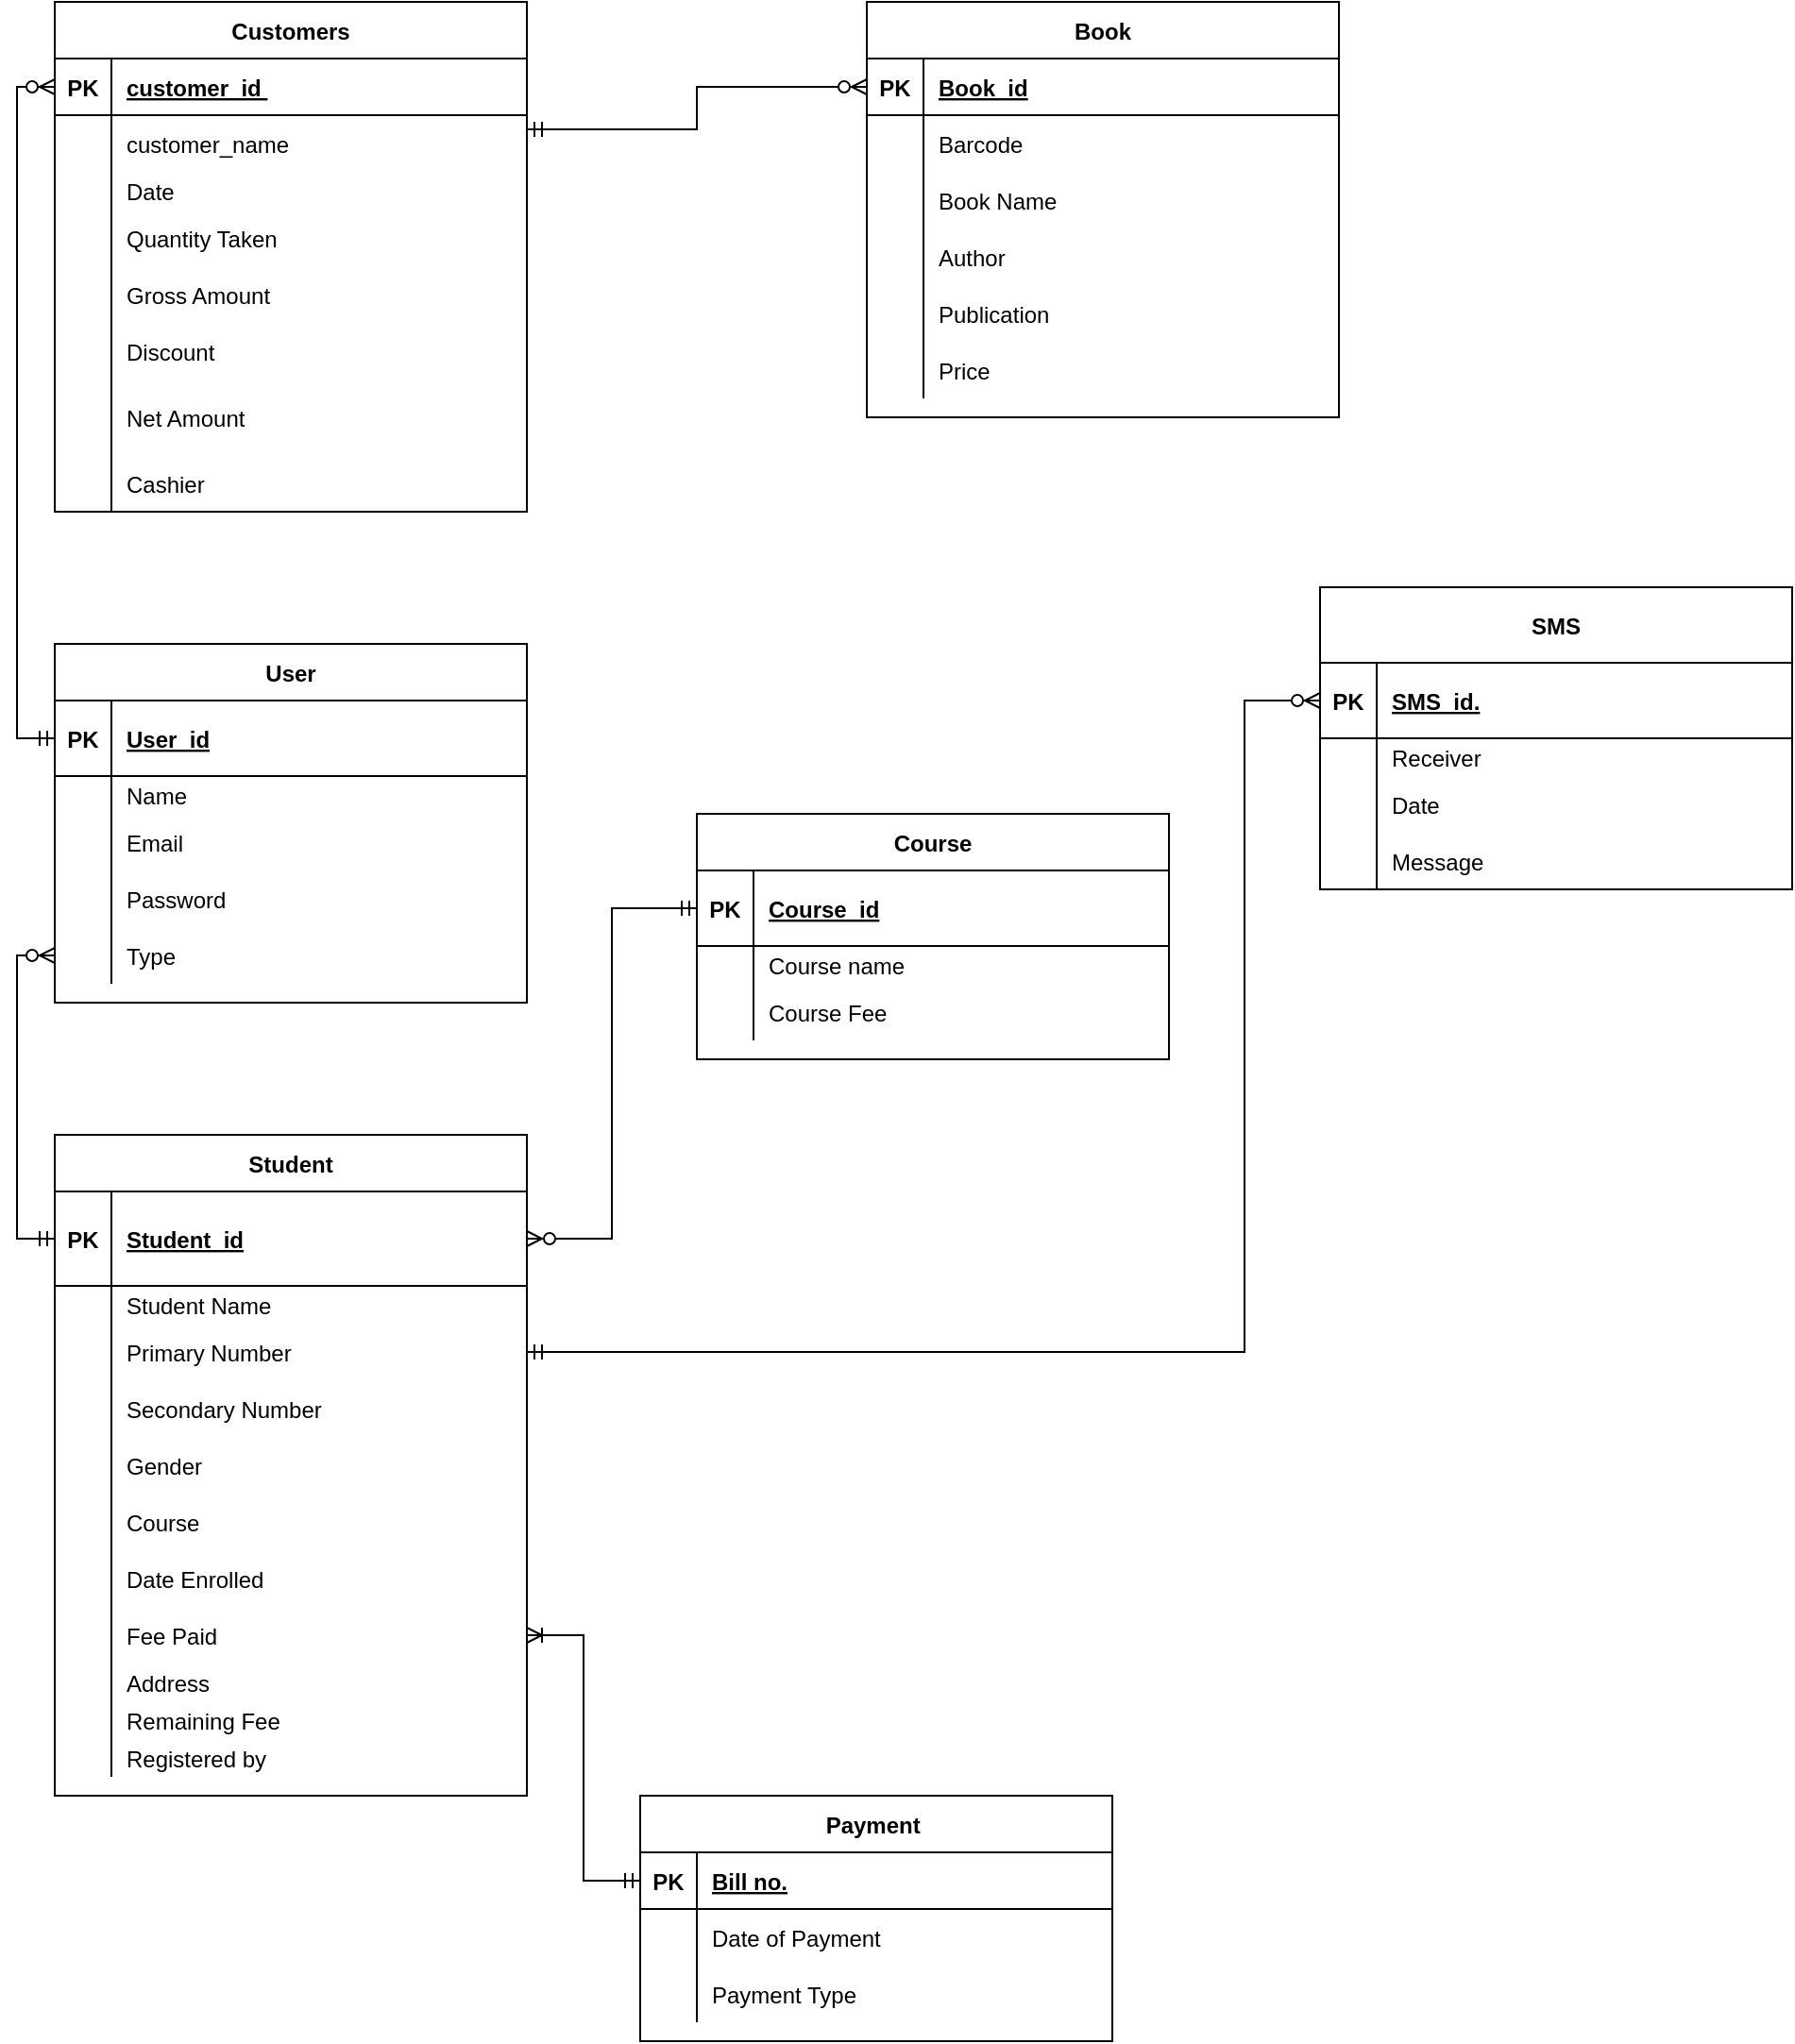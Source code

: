 <mxfile version="14.1.2" type="device"><diagram id="R2lEEEUBdFMjLlhIrx00" name="Page-1"><mxGraphModel dx="386" dy="824" grid="1" gridSize="10" guides="1" tooltips="1" connect="1" arrows="1" fold="1" page="1" pageScale="1" pageWidth="827" pageHeight="1169" math="0" shadow="0" extFonts="Permanent Marker^https://fonts.googleapis.com/css?family=Permanent+Marker"><root><mxCell id="0"/><mxCell id="1" parent="0"/><mxCell id="C-vyLk0tnHw3VtMMgP7b-2" value="Book" style="shape=table;startSize=30;container=1;collapsible=1;childLayout=tableLayout;fixedRows=1;rowLines=0;fontStyle=1;align=center;resizeLast=1;" parent="1" vertex="1"><mxGeometry x="550" y="120" width="250" height="220" as="geometry"/></mxCell><mxCell id="C-vyLk0tnHw3VtMMgP7b-3" value="" style="shape=partialRectangle;collapsible=0;dropTarget=0;pointerEvents=0;fillColor=none;points=[[0,0.5],[1,0.5]];portConstraint=eastwest;top=0;left=0;right=0;bottom=1;" parent="C-vyLk0tnHw3VtMMgP7b-2" vertex="1"><mxGeometry y="30" width="250" height="30" as="geometry"/></mxCell><mxCell id="C-vyLk0tnHw3VtMMgP7b-4" value="PK" style="shape=partialRectangle;overflow=hidden;connectable=0;fillColor=none;top=0;left=0;bottom=0;right=0;fontStyle=1;" parent="C-vyLk0tnHw3VtMMgP7b-3" vertex="1"><mxGeometry width="30" height="30" as="geometry"/></mxCell><mxCell id="C-vyLk0tnHw3VtMMgP7b-5" value="Book_id" style="shape=partialRectangle;overflow=hidden;connectable=0;fillColor=none;top=0;left=0;bottom=0;right=0;align=left;spacingLeft=6;fontStyle=5;" parent="C-vyLk0tnHw3VtMMgP7b-3" vertex="1"><mxGeometry x="30" width="220" height="30" as="geometry"/></mxCell><mxCell id="C-vyLk0tnHw3VtMMgP7b-6" value="" style="shape=partialRectangle;collapsible=0;dropTarget=0;pointerEvents=0;fillColor=none;points=[[0,0.5],[1,0.5]];portConstraint=eastwest;top=0;left=0;right=0;bottom=0;" parent="C-vyLk0tnHw3VtMMgP7b-2" vertex="1"><mxGeometry y="60" width="250" height="30" as="geometry"/></mxCell><mxCell id="C-vyLk0tnHw3VtMMgP7b-7" value="" style="shape=partialRectangle;overflow=hidden;connectable=0;fillColor=none;top=0;left=0;bottom=0;right=0;" parent="C-vyLk0tnHw3VtMMgP7b-6" vertex="1"><mxGeometry width="30" height="30" as="geometry"/></mxCell><mxCell id="C-vyLk0tnHw3VtMMgP7b-8" value="Barcode " style="shape=partialRectangle;overflow=hidden;connectable=0;fillColor=none;top=0;left=0;bottom=0;right=0;align=left;spacingLeft=6;" parent="C-vyLk0tnHw3VtMMgP7b-6" vertex="1"><mxGeometry x="30" width="220" height="30" as="geometry"/></mxCell><mxCell id="C-vyLk0tnHw3VtMMgP7b-9" value="" style="shape=partialRectangle;collapsible=0;dropTarget=0;pointerEvents=0;fillColor=none;points=[[0,0.5],[1,0.5]];portConstraint=eastwest;top=0;left=0;right=0;bottom=0;" parent="C-vyLk0tnHw3VtMMgP7b-2" vertex="1"><mxGeometry y="90" width="250" height="30" as="geometry"/></mxCell><mxCell id="C-vyLk0tnHw3VtMMgP7b-10" value="" style="shape=partialRectangle;overflow=hidden;connectable=0;fillColor=none;top=0;left=0;bottom=0;right=0;" parent="C-vyLk0tnHw3VtMMgP7b-9" vertex="1"><mxGeometry width="30" height="30" as="geometry"/></mxCell><mxCell id="C-vyLk0tnHw3VtMMgP7b-11" value="Book Name" style="shape=partialRectangle;overflow=hidden;connectable=0;fillColor=none;top=0;left=0;bottom=0;right=0;align=left;spacingLeft=6;" parent="C-vyLk0tnHw3VtMMgP7b-9" vertex="1"><mxGeometry x="30" width="220" height="30" as="geometry"/></mxCell><mxCell id="vaSUSGlEo2FmGlFiN8BU-19" value="" style="shape=partialRectangle;collapsible=0;dropTarget=0;pointerEvents=0;fillColor=none;points=[[0,0.5],[1,0.5]];portConstraint=eastwest;top=0;left=0;right=0;bottom=0;" parent="C-vyLk0tnHw3VtMMgP7b-2" vertex="1"><mxGeometry y="120" width="250" height="30" as="geometry"/></mxCell><mxCell id="vaSUSGlEo2FmGlFiN8BU-20" value="" style="shape=partialRectangle;overflow=hidden;connectable=0;fillColor=none;top=0;left=0;bottom=0;right=0;" parent="vaSUSGlEo2FmGlFiN8BU-19" vertex="1"><mxGeometry width="30" height="30" as="geometry"/></mxCell><mxCell id="vaSUSGlEo2FmGlFiN8BU-21" value="Author" style="shape=partialRectangle;overflow=hidden;connectable=0;fillColor=none;top=0;left=0;bottom=0;right=0;align=left;spacingLeft=6;" parent="vaSUSGlEo2FmGlFiN8BU-19" vertex="1"><mxGeometry x="30" width="220" height="30" as="geometry"/></mxCell><mxCell id="vaSUSGlEo2FmGlFiN8BU-22" value="" style="shape=partialRectangle;collapsible=0;dropTarget=0;pointerEvents=0;fillColor=none;points=[[0,0.5],[1,0.5]];portConstraint=eastwest;top=0;left=0;right=0;bottom=0;" parent="C-vyLk0tnHw3VtMMgP7b-2" vertex="1"><mxGeometry y="150" width="250" height="30" as="geometry"/></mxCell><mxCell id="vaSUSGlEo2FmGlFiN8BU-23" value="" style="shape=partialRectangle;overflow=hidden;connectable=0;fillColor=none;top=0;left=0;bottom=0;right=0;" parent="vaSUSGlEo2FmGlFiN8BU-22" vertex="1"><mxGeometry width="30" height="30" as="geometry"/></mxCell><mxCell id="vaSUSGlEo2FmGlFiN8BU-24" value="Publication" style="shape=partialRectangle;overflow=hidden;connectable=0;fillColor=none;top=0;left=0;bottom=0;right=0;align=left;spacingLeft=6;" parent="vaSUSGlEo2FmGlFiN8BU-22" vertex="1"><mxGeometry x="30" width="220" height="30" as="geometry"/></mxCell><mxCell id="vaSUSGlEo2FmGlFiN8BU-25" value="" style="shape=partialRectangle;collapsible=0;dropTarget=0;pointerEvents=0;fillColor=none;points=[[0,0.5],[1,0.5]];portConstraint=eastwest;top=0;left=0;right=0;bottom=0;" parent="C-vyLk0tnHw3VtMMgP7b-2" vertex="1"><mxGeometry y="180" width="250" height="30" as="geometry"/></mxCell><mxCell id="vaSUSGlEo2FmGlFiN8BU-26" value="" style="shape=partialRectangle;overflow=hidden;connectable=0;fillColor=none;top=0;left=0;bottom=0;right=0;" parent="vaSUSGlEo2FmGlFiN8BU-25" vertex="1"><mxGeometry width="30" height="30" as="geometry"/></mxCell><mxCell id="vaSUSGlEo2FmGlFiN8BU-27" value="Price " style="shape=partialRectangle;overflow=hidden;connectable=0;fillColor=none;top=0;left=0;bottom=0;right=0;align=left;spacingLeft=6;" parent="vaSUSGlEo2FmGlFiN8BU-25" vertex="1"><mxGeometry x="30" width="220" height="30" as="geometry"/></mxCell><mxCell id="C-vyLk0tnHw3VtMMgP7b-13" value="Payment " style="shape=table;startSize=30;container=1;collapsible=1;childLayout=tableLayout;fixedRows=1;rowLines=0;fontStyle=1;align=center;resizeLast=1;" parent="1" vertex="1"><mxGeometry x="430" y="1070" width="250" height="130" as="geometry"/></mxCell><mxCell id="C-vyLk0tnHw3VtMMgP7b-14" value="" style="shape=partialRectangle;collapsible=0;dropTarget=0;pointerEvents=0;fillColor=none;points=[[0,0.5],[1,0.5]];portConstraint=eastwest;top=0;left=0;right=0;bottom=1;" parent="C-vyLk0tnHw3VtMMgP7b-13" vertex="1"><mxGeometry y="30" width="250" height="30" as="geometry"/></mxCell><mxCell id="C-vyLk0tnHw3VtMMgP7b-15" value="PK" style="shape=partialRectangle;overflow=hidden;connectable=0;fillColor=none;top=0;left=0;bottom=0;right=0;fontStyle=1;" parent="C-vyLk0tnHw3VtMMgP7b-14" vertex="1"><mxGeometry width="30" height="30" as="geometry"/></mxCell><mxCell id="C-vyLk0tnHw3VtMMgP7b-16" value="Bill no." style="shape=partialRectangle;overflow=hidden;connectable=0;fillColor=none;top=0;left=0;bottom=0;right=0;align=left;spacingLeft=6;fontStyle=5;" parent="C-vyLk0tnHw3VtMMgP7b-14" vertex="1"><mxGeometry x="30" width="220" height="30" as="geometry"/></mxCell><mxCell id="C-vyLk0tnHw3VtMMgP7b-17" value="" style="shape=partialRectangle;collapsible=0;dropTarget=0;pointerEvents=0;fillColor=none;points=[[0,0.5],[1,0.5]];portConstraint=eastwest;top=0;left=0;right=0;bottom=0;" parent="C-vyLk0tnHw3VtMMgP7b-13" vertex="1"><mxGeometry y="60" width="250" height="30" as="geometry"/></mxCell><mxCell id="C-vyLk0tnHw3VtMMgP7b-18" value="" style="shape=partialRectangle;overflow=hidden;connectable=0;fillColor=none;top=0;left=0;bottom=0;right=0;" parent="C-vyLk0tnHw3VtMMgP7b-17" vertex="1"><mxGeometry width="30" height="30" as="geometry"/></mxCell><mxCell id="C-vyLk0tnHw3VtMMgP7b-19" value="Date of Payment" style="shape=partialRectangle;overflow=hidden;connectable=0;fillColor=none;top=0;left=0;bottom=0;right=0;align=left;spacingLeft=6;" parent="C-vyLk0tnHw3VtMMgP7b-17" vertex="1"><mxGeometry x="30" width="220" height="30" as="geometry"/></mxCell><mxCell id="C-vyLk0tnHw3VtMMgP7b-20" value="" style="shape=partialRectangle;collapsible=0;dropTarget=0;pointerEvents=0;fillColor=none;points=[[0,0.5],[1,0.5]];portConstraint=eastwest;top=0;left=0;right=0;bottom=0;" parent="C-vyLk0tnHw3VtMMgP7b-13" vertex="1"><mxGeometry y="90" width="250" height="30" as="geometry"/></mxCell><mxCell id="C-vyLk0tnHw3VtMMgP7b-21" value="" style="shape=partialRectangle;overflow=hidden;connectable=0;fillColor=none;top=0;left=0;bottom=0;right=0;" parent="C-vyLk0tnHw3VtMMgP7b-20" vertex="1"><mxGeometry width="30" height="30" as="geometry"/></mxCell><mxCell id="C-vyLk0tnHw3VtMMgP7b-22" value="Payment Type" style="shape=partialRectangle;overflow=hidden;connectable=0;fillColor=none;top=0;left=0;bottom=0;right=0;align=left;spacingLeft=6;" parent="C-vyLk0tnHw3VtMMgP7b-20" vertex="1"><mxGeometry x="30" width="220" height="30" as="geometry"/></mxCell><mxCell id="vaSUSGlEo2FmGlFiN8BU-111" style="edgeStyle=orthogonalEdgeStyle;rounded=0;orthogonalLoop=1;jettySize=auto;html=1;exitX=1;exitY=0.25;exitDx=0;exitDy=0;entryX=0;entryY=0.5;entryDx=0;entryDy=0;endArrow=ERzeroToMany;endFill=1;startArrow=ERmandOne;startFill=0;" parent="1" source="C-vyLk0tnHw3VtMMgP7b-23" target="C-vyLk0tnHw3VtMMgP7b-3" edge="1"><mxGeometry relative="1" as="geometry"/></mxCell><mxCell id="C-vyLk0tnHw3VtMMgP7b-23" value="Customers" style="shape=table;startSize=30;container=1;collapsible=1;childLayout=tableLayout;fixedRows=1;rowLines=0;fontStyle=1;align=center;resizeLast=1;" parent="1" vertex="1"><mxGeometry x="120" y="120" width="250" height="270" as="geometry"/></mxCell><mxCell id="C-vyLk0tnHw3VtMMgP7b-24" value="" style="shape=partialRectangle;collapsible=0;dropTarget=0;pointerEvents=0;fillColor=none;points=[[0,0.5],[1,0.5]];portConstraint=eastwest;top=0;left=0;right=0;bottom=1;" parent="C-vyLk0tnHw3VtMMgP7b-23" vertex="1"><mxGeometry y="30" width="250" height="30" as="geometry"/></mxCell><mxCell id="C-vyLk0tnHw3VtMMgP7b-25" value="PK" style="shape=partialRectangle;overflow=hidden;connectable=0;fillColor=none;top=0;left=0;bottom=0;right=0;fontStyle=1;" parent="C-vyLk0tnHw3VtMMgP7b-24" vertex="1"><mxGeometry width="30" height="30" as="geometry"/></mxCell><mxCell id="C-vyLk0tnHw3VtMMgP7b-26" value="customer_id " style="shape=partialRectangle;overflow=hidden;connectable=0;fillColor=none;top=0;left=0;bottom=0;right=0;align=left;spacingLeft=6;fontStyle=5;" parent="C-vyLk0tnHw3VtMMgP7b-24" vertex="1"><mxGeometry x="30" width="220" height="30" as="geometry"/></mxCell><mxCell id="C-vyLk0tnHw3VtMMgP7b-27" value="" style="shape=partialRectangle;collapsible=0;dropTarget=0;pointerEvents=0;fillColor=none;points=[[0,0.5],[1,0.5]];portConstraint=eastwest;top=0;left=0;right=0;bottom=0;" parent="C-vyLk0tnHw3VtMMgP7b-23" vertex="1"><mxGeometry y="60" width="250" height="30" as="geometry"/></mxCell><mxCell id="C-vyLk0tnHw3VtMMgP7b-28" value="" style="shape=partialRectangle;overflow=hidden;connectable=0;fillColor=none;top=0;left=0;bottom=0;right=0;" parent="C-vyLk0tnHw3VtMMgP7b-27" vertex="1"><mxGeometry width="30" height="30" as="geometry"/></mxCell><mxCell id="C-vyLk0tnHw3VtMMgP7b-29" value="customer_name " style="shape=partialRectangle;overflow=hidden;connectable=0;fillColor=none;top=0;left=0;bottom=0;right=0;align=left;spacingLeft=6;" parent="C-vyLk0tnHw3VtMMgP7b-27" vertex="1"><mxGeometry x="30" width="220" height="30" as="geometry"/></mxCell><mxCell id="vaSUSGlEo2FmGlFiN8BU-1" value="" style="shape=partialRectangle;collapsible=0;dropTarget=0;pointerEvents=0;fillColor=none;points=[[0,0.5],[1,0.5]];portConstraint=eastwest;top=0;left=0;right=0;bottom=0;" parent="C-vyLk0tnHw3VtMMgP7b-23" vertex="1"><mxGeometry y="90" width="250" height="20" as="geometry"/></mxCell><mxCell id="vaSUSGlEo2FmGlFiN8BU-2" value="" style="shape=partialRectangle;overflow=hidden;connectable=0;fillColor=none;top=0;left=0;bottom=0;right=0;" parent="vaSUSGlEo2FmGlFiN8BU-1" vertex="1"><mxGeometry width="30" height="20" as="geometry"/></mxCell><mxCell id="vaSUSGlEo2FmGlFiN8BU-3" value="Date " style="shape=partialRectangle;overflow=hidden;connectable=0;fillColor=none;top=0;left=0;bottom=0;right=0;align=left;spacingLeft=6;" parent="vaSUSGlEo2FmGlFiN8BU-1" vertex="1"><mxGeometry x="30" width="220" height="20" as="geometry"/></mxCell><mxCell id="vaSUSGlEo2FmGlFiN8BU-4" value="" style="shape=partialRectangle;collapsible=0;dropTarget=0;pointerEvents=0;fillColor=none;points=[[0,0.5],[1,0.5]];portConstraint=eastwest;top=0;left=0;right=0;bottom=0;" parent="C-vyLk0tnHw3VtMMgP7b-23" vertex="1"><mxGeometry y="110" width="250" height="30" as="geometry"/></mxCell><mxCell id="vaSUSGlEo2FmGlFiN8BU-5" value="" style="shape=partialRectangle;overflow=hidden;connectable=0;fillColor=none;top=0;left=0;bottom=0;right=0;" parent="vaSUSGlEo2FmGlFiN8BU-4" vertex="1"><mxGeometry width="30" height="30" as="geometry"/></mxCell><mxCell id="vaSUSGlEo2FmGlFiN8BU-6" value="Quantity Taken " style="shape=partialRectangle;overflow=hidden;connectable=0;fillColor=none;top=0;left=0;bottom=0;right=0;align=left;spacingLeft=6;" parent="vaSUSGlEo2FmGlFiN8BU-4" vertex="1"><mxGeometry x="30" width="220" height="30" as="geometry"/></mxCell><mxCell id="vaSUSGlEo2FmGlFiN8BU-7" value="" style="shape=partialRectangle;collapsible=0;dropTarget=0;pointerEvents=0;fillColor=none;points=[[0,0.5],[1,0.5]];portConstraint=eastwest;top=0;left=0;right=0;bottom=0;" parent="C-vyLk0tnHw3VtMMgP7b-23" vertex="1"><mxGeometry y="140" width="250" height="30" as="geometry"/></mxCell><mxCell id="vaSUSGlEo2FmGlFiN8BU-8" value="" style="shape=partialRectangle;overflow=hidden;connectable=0;fillColor=none;top=0;left=0;bottom=0;right=0;" parent="vaSUSGlEo2FmGlFiN8BU-7" vertex="1"><mxGeometry width="30" height="30" as="geometry"/></mxCell><mxCell id="vaSUSGlEo2FmGlFiN8BU-9" value="Gross Amount " style="shape=partialRectangle;overflow=hidden;connectable=0;fillColor=none;top=0;left=0;bottom=0;right=0;align=left;spacingLeft=6;" parent="vaSUSGlEo2FmGlFiN8BU-7" vertex="1"><mxGeometry x="30" width="220" height="30" as="geometry"/></mxCell><mxCell id="vaSUSGlEo2FmGlFiN8BU-10" value="" style="shape=partialRectangle;collapsible=0;dropTarget=0;pointerEvents=0;fillColor=none;points=[[0,0.5],[1,0.5]];portConstraint=eastwest;top=0;left=0;right=0;bottom=0;" parent="C-vyLk0tnHw3VtMMgP7b-23" vertex="1"><mxGeometry y="170" width="250" height="30" as="geometry"/></mxCell><mxCell id="vaSUSGlEo2FmGlFiN8BU-11" value="" style="shape=partialRectangle;overflow=hidden;connectable=0;fillColor=none;top=0;left=0;bottom=0;right=0;" parent="vaSUSGlEo2FmGlFiN8BU-10" vertex="1"><mxGeometry width="30" height="30" as="geometry"/></mxCell><mxCell id="vaSUSGlEo2FmGlFiN8BU-12" value="Discount " style="shape=partialRectangle;overflow=hidden;connectable=0;fillColor=none;top=0;left=0;bottom=0;right=0;align=left;spacingLeft=6;" parent="vaSUSGlEo2FmGlFiN8BU-10" vertex="1"><mxGeometry x="30" width="220" height="30" as="geometry"/></mxCell><mxCell id="vaSUSGlEo2FmGlFiN8BU-13" value="" style="shape=partialRectangle;collapsible=0;dropTarget=0;pointerEvents=0;fillColor=none;points=[[0,0.5],[1,0.5]];portConstraint=eastwest;top=0;left=0;right=0;bottom=0;" parent="C-vyLk0tnHw3VtMMgP7b-23" vertex="1"><mxGeometry y="200" width="250" height="40" as="geometry"/></mxCell><mxCell id="vaSUSGlEo2FmGlFiN8BU-14" value="" style="shape=partialRectangle;overflow=hidden;connectable=0;fillColor=none;top=0;left=0;bottom=0;right=0;" parent="vaSUSGlEo2FmGlFiN8BU-13" vertex="1"><mxGeometry width="30" height="40" as="geometry"/></mxCell><mxCell id="vaSUSGlEo2FmGlFiN8BU-15" value="Net Amount " style="shape=partialRectangle;overflow=hidden;connectable=0;fillColor=none;top=0;left=0;bottom=0;right=0;align=left;spacingLeft=6;" parent="vaSUSGlEo2FmGlFiN8BU-13" vertex="1"><mxGeometry x="30" width="220" height="40" as="geometry"/></mxCell><mxCell id="vaSUSGlEo2FmGlFiN8BU-16" value="" style="shape=partialRectangle;collapsible=0;dropTarget=0;pointerEvents=0;fillColor=none;points=[[0,0.5],[1,0.5]];portConstraint=eastwest;top=0;left=0;right=0;bottom=0;" parent="C-vyLk0tnHw3VtMMgP7b-23" vertex="1"><mxGeometry y="240" width="250" height="30" as="geometry"/></mxCell><mxCell id="vaSUSGlEo2FmGlFiN8BU-17" value="" style="shape=partialRectangle;overflow=hidden;connectable=0;fillColor=none;top=0;left=0;bottom=0;right=0;" parent="vaSUSGlEo2FmGlFiN8BU-16" vertex="1"><mxGeometry width="30" height="30" as="geometry"/></mxCell><mxCell id="vaSUSGlEo2FmGlFiN8BU-18" value="Cashier" style="shape=partialRectangle;overflow=hidden;connectable=0;fillColor=none;top=0;left=0;bottom=0;right=0;align=left;spacingLeft=6;" parent="vaSUSGlEo2FmGlFiN8BU-16" vertex="1"><mxGeometry x="30" width="220" height="30" as="geometry"/></mxCell><mxCell id="vaSUSGlEo2FmGlFiN8BU-28" value="SMS" style="shape=table;startSize=40;container=1;collapsible=1;childLayout=tableLayout;fixedRows=1;rowLines=0;fontStyle=1;align=center;resizeLast=1;" parent="1" vertex="1"><mxGeometry x="790" y="430" width="250" height="160.0" as="geometry"/></mxCell><mxCell id="vaSUSGlEo2FmGlFiN8BU-29" value="" style="shape=partialRectangle;collapsible=0;dropTarget=0;pointerEvents=0;fillColor=none;points=[[0,0.5],[1,0.5]];portConstraint=eastwest;top=0;left=0;right=0;bottom=1;" parent="vaSUSGlEo2FmGlFiN8BU-28" vertex="1"><mxGeometry y="40" width="250" height="40" as="geometry"/></mxCell><mxCell id="vaSUSGlEo2FmGlFiN8BU-30" value="PK" style="shape=partialRectangle;overflow=hidden;connectable=0;fillColor=none;top=0;left=0;bottom=0;right=0;fontStyle=1;" parent="vaSUSGlEo2FmGlFiN8BU-29" vertex="1"><mxGeometry width="30" height="40" as="geometry"/></mxCell><mxCell id="vaSUSGlEo2FmGlFiN8BU-31" value="SMS_id." style="shape=partialRectangle;overflow=hidden;connectable=0;fillColor=none;top=0;left=0;bottom=0;right=0;align=left;spacingLeft=6;fontStyle=5;" parent="vaSUSGlEo2FmGlFiN8BU-29" vertex="1"><mxGeometry x="30" width="220" height="40" as="geometry"/></mxCell><mxCell id="vaSUSGlEo2FmGlFiN8BU-32" value="" style="shape=partialRectangle;collapsible=0;dropTarget=0;pointerEvents=0;fillColor=none;points=[[0,0.5],[1,0.5]];portConstraint=eastwest;top=0;left=0;right=0;bottom=0;" parent="vaSUSGlEo2FmGlFiN8BU-28" vertex="1"><mxGeometry y="80" width="250" height="20" as="geometry"/></mxCell><mxCell id="vaSUSGlEo2FmGlFiN8BU-33" value="" style="shape=partialRectangle;overflow=hidden;connectable=0;fillColor=none;top=0;left=0;bottom=0;right=0;" parent="vaSUSGlEo2FmGlFiN8BU-32" vertex="1"><mxGeometry width="30" height="20" as="geometry"/></mxCell><mxCell id="vaSUSGlEo2FmGlFiN8BU-34" value="Receiver " style="shape=partialRectangle;overflow=hidden;connectable=0;fillColor=none;top=0;left=0;bottom=0;right=0;align=left;spacingLeft=6;" parent="vaSUSGlEo2FmGlFiN8BU-32" vertex="1"><mxGeometry x="30" width="220" height="20" as="geometry"/></mxCell><mxCell id="vaSUSGlEo2FmGlFiN8BU-35" value="" style="shape=partialRectangle;collapsible=0;dropTarget=0;pointerEvents=0;fillColor=none;points=[[0,0.5],[1,0.5]];portConstraint=eastwest;top=0;left=0;right=0;bottom=0;" parent="vaSUSGlEo2FmGlFiN8BU-28" vertex="1"><mxGeometry y="100" width="250" height="30" as="geometry"/></mxCell><mxCell id="vaSUSGlEo2FmGlFiN8BU-36" value="" style="shape=partialRectangle;overflow=hidden;connectable=0;fillColor=none;top=0;left=0;bottom=0;right=0;" parent="vaSUSGlEo2FmGlFiN8BU-35" vertex="1"><mxGeometry width="30" height="30" as="geometry"/></mxCell><mxCell id="vaSUSGlEo2FmGlFiN8BU-37" value="Date " style="shape=partialRectangle;overflow=hidden;connectable=0;fillColor=none;top=0;left=0;bottom=0;right=0;align=left;spacingLeft=6;" parent="vaSUSGlEo2FmGlFiN8BU-35" vertex="1"><mxGeometry x="30" width="220" height="30" as="geometry"/></mxCell><mxCell id="vaSUSGlEo2FmGlFiN8BU-38" value="" style="shape=partialRectangle;collapsible=0;dropTarget=0;pointerEvents=0;fillColor=none;points=[[0,0.5],[1,0.5]];portConstraint=eastwest;top=0;left=0;right=0;bottom=0;" parent="vaSUSGlEo2FmGlFiN8BU-28" vertex="1"><mxGeometry y="130" width="250" height="30" as="geometry"/></mxCell><mxCell id="vaSUSGlEo2FmGlFiN8BU-39" value="" style="shape=partialRectangle;overflow=hidden;connectable=0;fillColor=none;top=0;left=0;bottom=0;right=0;" parent="vaSUSGlEo2FmGlFiN8BU-38" vertex="1"><mxGeometry width="30" height="30" as="geometry"/></mxCell><mxCell id="vaSUSGlEo2FmGlFiN8BU-40" value="Message " style="shape=partialRectangle;overflow=hidden;connectable=0;fillColor=none;top=0;left=0;bottom=0;right=0;align=left;spacingLeft=6;" parent="vaSUSGlEo2FmGlFiN8BU-38" vertex="1"><mxGeometry x="30" width="220" height="30" as="geometry"/></mxCell><mxCell id="vaSUSGlEo2FmGlFiN8BU-41" value="Course" style="shape=table;startSize=30;container=1;collapsible=1;childLayout=tableLayout;fixedRows=1;rowLines=0;fontStyle=1;align=center;resizeLast=1;" parent="1" vertex="1"><mxGeometry x="460" y="550" width="250" height="130.0" as="geometry"/></mxCell><mxCell id="vaSUSGlEo2FmGlFiN8BU-42" value="" style="shape=partialRectangle;collapsible=0;dropTarget=0;pointerEvents=0;fillColor=none;points=[[0,0.5],[1,0.5]];portConstraint=eastwest;top=0;left=0;right=0;bottom=1;" parent="vaSUSGlEo2FmGlFiN8BU-41" vertex="1"><mxGeometry y="30" width="250" height="40" as="geometry"/></mxCell><mxCell id="vaSUSGlEo2FmGlFiN8BU-43" value="PK" style="shape=partialRectangle;overflow=hidden;connectable=0;fillColor=none;top=0;left=0;bottom=0;right=0;fontStyle=1;" parent="vaSUSGlEo2FmGlFiN8BU-42" vertex="1"><mxGeometry width="30" height="40" as="geometry"/></mxCell><mxCell id="vaSUSGlEo2FmGlFiN8BU-44" value="Course_id" style="shape=partialRectangle;overflow=hidden;connectable=0;fillColor=none;top=0;left=0;bottom=0;right=0;align=left;spacingLeft=6;fontStyle=5;" parent="vaSUSGlEo2FmGlFiN8BU-42" vertex="1"><mxGeometry x="30" width="220" height="40" as="geometry"/></mxCell><mxCell id="vaSUSGlEo2FmGlFiN8BU-45" value="" style="shape=partialRectangle;collapsible=0;dropTarget=0;pointerEvents=0;fillColor=none;points=[[0,0.5],[1,0.5]];portConstraint=eastwest;top=0;left=0;right=0;bottom=0;" parent="vaSUSGlEo2FmGlFiN8BU-41" vertex="1"><mxGeometry y="70" width="250" height="20" as="geometry"/></mxCell><mxCell id="vaSUSGlEo2FmGlFiN8BU-46" value="" style="shape=partialRectangle;overflow=hidden;connectable=0;fillColor=none;top=0;left=0;bottom=0;right=0;" parent="vaSUSGlEo2FmGlFiN8BU-45" vertex="1"><mxGeometry width="30" height="20" as="geometry"/></mxCell><mxCell id="vaSUSGlEo2FmGlFiN8BU-47" value="Course name" style="shape=partialRectangle;overflow=hidden;connectable=0;fillColor=none;top=0;left=0;bottom=0;right=0;align=left;spacingLeft=6;" parent="vaSUSGlEo2FmGlFiN8BU-45" vertex="1"><mxGeometry x="30" width="220" height="20" as="geometry"/></mxCell><mxCell id="vaSUSGlEo2FmGlFiN8BU-48" value="" style="shape=partialRectangle;collapsible=0;dropTarget=0;pointerEvents=0;fillColor=none;points=[[0,0.5],[1,0.5]];portConstraint=eastwest;top=0;left=0;right=0;bottom=0;" parent="vaSUSGlEo2FmGlFiN8BU-41" vertex="1"><mxGeometry y="90" width="250" height="30" as="geometry"/></mxCell><mxCell id="vaSUSGlEo2FmGlFiN8BU-49" value="" style="shape=partialRectangle;overflow=hidden;connectable=0;fillColor=none;top=0;left=0;bottom=0;right=0;" parent="vaSUSGlEo2FmGlFiN8BU-48" vertex="1"><mxGeometry width="30" height="30" as="geometry"/></mxCell><mxCell id="vaSUSGlEo2FmGlFiN8BU-50" value="Course Fee" style="shape=partialRectangle;overflow=hidden;connectable=0;fillColor=none;top=0;left=0;bottom=0;right=0;align=left;spacingLeft=6;" parent="vaSUSGlEo2FmGlFiN8BU-48" vertex="1"><mxGeometry x="30" width="220" height="30" as="geometry"/></mxCell><mxCell id="vaSUSGlEo2FmGlFiN8BU-54" value="Student" style="shape=table;startSize=30;container=1;collapsible=1;childLayout=tableLayout;fixedRows=1;rowLines=0;fontStyle=1;align=center;resizeLast=1;" parent="1" vertex="1"><mxGeometry x="120" y="720" width="250" height="350.0" as="geometry"/></mxCell><mxCell id="vaSUSGlEo2FmGlFiN8BU-55" value="" style="shape=partialRectangle;collapsible=0;dropTarget=0;pointerEvents=0;fillColor=none;points=[[0,0.5],[1,0.5]];portConstraint=eastwest;top=0;left=0;right=0;bottom=1;" parent="vaSUSGlEo2FmGlFiN8BU-54" vertex="1"><mxGeometry y="30" width="250" height="50" as="geometry"/></mxCell><mxCell id="vaSUSGlEo2FmGlFiN8BU-56" value="PK" style="shape=partialRectangle;overflow=hidden;connectable=0;fillColor=none;top=0;left=0;bottom=0;right=0;fontStyle=1;" parent="vaSUSGlEo2FmGlFiN8BU-55" vertex="1"><mxGeometry width="30" height="50" as="geometry"/></mxCell><mxCell id="vaSUSGlEo2FmGlFiN8BU-57" value="Student_id" style="shape=partialRectangle;overflow=hidden;connectable=0;fillColor=none;top=0;left=0;bottom=0;right=0;align=left;spacingLeft=6;fontStyle=5;" parent="vaSUSGlEo2FmGlFiN8BU-55" vertex="1"><mxGeometry x="30" width="220" height="50" as="geometry"/></mxCell><mxCell id="vaSUSGlEo2FmGlFiN8BU-58" value="" style="shape=partialRectangle;collapsible=0;dropTarget=0;pointerEvents=0;fillColor=none;points=[[0,0.5],[1,0.5]];portConstraint=eastwest;top=0;left=0;right=0;bottom=0;" parent="vaSUSGlEo2FmGlFiN8BU-54" vertex="1"><mxGeometry y="80" width="250" height="20" as="geometry"/></mxCell><mxCell id="vaSUSGlEo2FmGlFiN8BU-59" value="" style="shape=partialRectangle;overflow=hidden;connectable=0;fillColor=none;top=0;left=0;bottom=0;right=0;" parent="vaSUSGlEo2FmGlFiN8BU-58" vertex="1"><mxGeometry width="30" height="20" as="geometry"/></mxCell><mxCell id="vaSUSGlEo2FmGlFiN8BU-60" value="Student Name" style="shape=partialRectangle;overflow=hidden;connectable=0;fillColor=none;top=0;left=0;bottom=0;right=0;align=left;spacingLeft=6;" parent="vaSUSGlEo2FmGlFiN8BU-58" vertex="1"><mxGeometry x="30" width="220" height="20" as="geometry"/></mxCell><mxCell id="vaSUSGlEo2FmGlFiN8BU-61" value="" style="shape=partialRectangle;collapsible=0;dropTarget=0;pointerEvents=0;fillColor=none;points=[[0,0.5],[1,0.5]];portConstraint=eastwest;top=0;left=0;right=0;bottom=0;" parent="vaSUSGlEo2FmGlFiN8BU-54" vertex="1"><mxGeometry y="100" width="250" height="30" as="geometry"/></mxCell><mxCell id="vaSUSGlEo2FmGlFiN8BU-62" value="" style="shape=partialRectangle;overflow=hidden;connectable=0;fillColor=none;top=0;left=0;bottom=0;right=0;" parent="vaSUSGlEo2FmGlFiN8BU-61" vertex="1"><mxGeometry width="30" height="30" as="geometry"/></mxCell><mxCell id="vaSUSGlEo2FmGlFiN8BU-63" value="Primary Number " style="shape=partialRectangle;overflow=hidden;connectable=0;fillColor=none;top=0;left=0;bottom=0;right=0;align=left;spacingLeft=6;" parent="vaSUSGlEo2FmGlFiN8BU-61" vertex="1"><mxGeometry x="30" width="220" height="30" as="geometry"/></mxCell><mxCell id="vaSUSGlEo2FmGlFiN8BU-64" value="" style="shape=partialRectangle;collapsible=0;dropTarget=0;pointerEvents=0;fillColor=none;points=[[0,0.5],[1,0.5]];portConstraint=eastwest;top=0;left=0;right=0;bottom=0;" parent="vaSUSGlEo2FmGlFiN8BU-54" vertex="1"><mxGeometry y="130" width="250" height="30" as="geometry"/></mxCell><mxCell id="vaSUSGlEo2FmGlFiN8BU-65" value="" style="shape=partialRectangle;overflow=hidden;connectable=0;fillColor=none;top=0;left=0;bottom=0;right=0;" parent="vaSUSGlEo2FmGlFiN8BU-64" vertex="1"><mxGeometry width="30" height="30" as="geometry"/></mxCell><mxCell id="vaSUSGlEo2FmGlFiN8BU-66" value="Secondary Number " style="shape=partialRectangle;overflow=hidden;connectable=0;fillColor=none;top=0;left=0;bottom=0;right=0;align=left;spacingLeft=6;" parent="vaSUSGlEo2FmGlFiN8BU-64" vertex="1"><mxGeometry x="30" width="220" height="30" as="geometry"/></mxCell><mxCell id="vaSUSGlEo2FmGlFiN8BU-67" value="" style="shape=partialRectangle;collapsible=0;dropTarget=0;pointerEvents=0;fillColor=none;points=[[0,0.5],[1,0.5]];portConstraint=eastwest;top=0;left=0;right=0;bottom=0;" parent="vaSUSGlEo2FmGlFiN8BU-54" vertex="1"><mxGeometry y="160" width="250" height="30" as="geometry"/></mxCell><mxCell id="vaSUSGlEo2FmGlFiN8BU-68" value="" style="shape=partialRectangle;overflow=hidden;connectable=0;fillColor=none;top=0;left=0;bottom=0;right=0;" parent="vaSUSGlEo2FmGlFiN8BU-67" vertex="1"><mxGeometry width="30" height="30" as="geometry"/></mxCell><mxCell id="vaSUSGlEo2FmGlFiN8BU-69" value="Gender" style="shape=partialRectangle;overflow=hidden;connectable=0;fillColor=none;top=0;left=0;bottom=0;right=0;align=left;spacingLeft=6;" parent="vaSUSGlEo2FmGlFiN8BU-67" vertex="1"><mxGeometry x="30" width="220" height="30" as="geometry"/></mxCell><mxCell id="vaSUSGlEo2FmGlFiN8BU-70" value="" style="shape=partialRectangle;collapsible=0;dropTarget=0;pointerEvents=0;fillColor=none;points=[[0,0.5],[1,0.5]];portConstraint=eastwest;top=0;left=0;right=0;bottom=0;" parent="vaSUSGlEo2FmGlFiN8BU-54" vertex="1"><mxGeometry y="190" width="250" height="30" as="geometry"/></mxCell><mxCell id="vaSUSGlEo2FmGlFiN8BU-71" value="" style="shape=partialRectangle;overflow=hidden;connectable=0;fillColor=none;top=0;left=0;bottom=0;right=0;" parent="vaSUSGlEo2FmGlFiN8BU-70" vertex="1"><mxGeometry width="30" height="30" as="geometry"/></mxCell><mxCell id="vaSUSGlEo2FmGlFiN8BU-72" value="Course" style="shape=partialRectangle;overflow=hidden;connectable=0;fillColor=none;top=0;left=0;bottom=0;right=0;align=left;spacingLeft=6;" parent="vaSUSGlEo2FmGlFiN8BU-70" vertex="1"><mxGeometry x="30" width="220" height="30" as="geometry"/></mxCell><mxCell id="vaSUSGlEo2FmGlFiN8BU-73" value="" style="shape=partialRectangle;collapsible=0;dropTarget=0;pointerEvents=0;fillColor=none;points=[[0,0.5],[1,0.5]];portConstraint=eastwest;top=0;left=0;right=0;bottom=0;" parent="vaSUSGlEo2FmGlFiN8BU-54" vertex="1"><mxGeometry y="220" width="250" height="30" as="geometry"/></mxCell><mxCell id="vaSUSGlEo2FmGlFiN8BU-74" value="" style="shape=partialRectangle;overflow=hidden;connectable=0;fillColor=none;top=0;left=0;bottom=0;right=0;" parent="vaSUSGlEo2FmGlFiN8BU-73" vertex="1"><mxGeometry width="30" height="30" as="geometry"/></mxCell><mxCell id="vaSUSGlEo2FmGlFiN8BU-75" value="Date Enrolled" style="shape=partialRectangle;overflow=hidden;connectable=0;fillColor=none;top=0;left=0;bottom=0;right=0;align=left;spacingLeft=6;" parent="vaSUSGlEo2FmGlFiN8BU-73" vertex="1"><mxGeometry x="30" width="220" height="30" as="geometry"/></mxCell><mxCell id="vaSUSGlEo2FmGlFiN8BU-76" value="" style="shape=partialRectangle;collapsible=0;dropTarget=0;pointerEvents=0;fillColor=none;points=[[0,0.5],[1,0.5]];portConstraint=eastwest;top=0;left=0;right=0;bottom=0;" parent="vaSUSGlEo2FmGlFiN8BU-54" vertex="1"><mxGeometry y="250" width="250" height="30" as="geometry"/></mxCell><mxCell id="vaSUSGlEo2FmGlFiN8BU-77" value="" style="shape=partialRectangle;overflow=hidden;connectable=0;fillColor=none;top=0;left=0;bottom=0;right=0;" parent="vaSUSGlEo2FmGlFiN8BU-76" vertex="1"><mxGeometry width="30" height="30" as="geometry"/></mxCell><mxCell id="vaSUSGlEo2FmGlFiN8BU-78" value="Fee Paid" style="shape=partialRectangle;overflow=hidden;connectable=0;fillColor=none;top=0;left=0;bottom=0;right=0;align=left;spacingLeft=6;" parent="vaSUSGlEo2FmGlFiN8BU-76" vertex="1"><mxGeometry x="30" width="220" height="30" as="geometry"/></mxCell><mxCell id="vaSUSGlEo2FmGlFiN8BU-107" value="" style="shape=partialRectangle;collapsible=0;dropTarget=0;pointerEvents=0;fillColor=none;points=[[0,0.5],[1,0.5]];portConstraint=eastwest;top=0;left=0;right=0;bottom=0;" parent="vaSUSGlEo2FmGlFiN8BU-54" vertex="1"><mxGeometry y="280" width="250" height="20" as="geometry"/></mxCell><mxCell id="vaSUSGlEo2FmGlFiN8BU-108" value="" style="shape=partialRectangle;overflow=hidden;connectable=0;fillColor=none;top=0;left=0;bottom=0;right=0;" parent="vaSUSGlEo2FmGlFiN8BU-107" vertex="1"><mxGeometry width="30" height="20" as="geometry"/></mxCell><mxCell id="vaSUSGlEo2FmGlFiN8BU-109" value="Address" style="shape=partialRectangle;overflow=hidden;connectable=0;fillColor=none;top=0;left=0;bottom=0;right=0;align=left;spacingLeft=6;" parent="vaSUSGlEo2FmGlFiN8BU-107" vertex="1"><mxGeometry x="30" width="220" height="20" as="geometry"/></mxCell><mxCell id="f_CRD7WASZAbENq_jynp-1" value="" style="shape=partialRectangle;collapsible=0;dropTarget=0;pointerEvents=0;fillColor=none;points=[[0,0.5],[1,0.5]];portConstraint=eastwest;top=0;left=0;right=0;bottom=0;" parent="vaSUSGlEo2FmGlFiN8BU-54" vertex="1"><mxGeometry y="300" width="250" height="20" as="geometry"/></mxCell><mxCell id="f_CRD7WASZAbENq_jynp-2" value="" style="shape=partialRectangle;overflow=hidden;connectable=0;fillColor=none;top=0;left=0;bottom=0;right=0;" parent="f_CRD7WASZAbENq_jynp-1" vertex="1"><mxGeometry width="30" height="20" as="geometry"/></mxCell><mxCell id="f_CRD7WASZAbENq_jynp-3" value="Remaining Fee" style="shape=partialRectangle;overflow=hidden;connectable=0;fillColor=none;top=0;left=0;bottom=0;right=0;align=left;spacingLeft=6;" parent="f_CRD7WASZAbENq_jynp-1" vertex="1"><mxGeometry x="30" width="220" height="20" as="geometry"/></mxCell><mxCell id="f_CRD7WASZAbENq_jynp-35" value="" style="shape=partialRectangle;collapsible=0;dropTarget=0;pointerEvents=0;fillColor=none;points=[[0,0.5],[1,0.5]];portConstraint=eastwest;top=0;left=0;right=0;bottom=0;" parent="vaSUSGlEo2FmGlFiN8BU-54" vertex="1"><mxGeometry y="320" width="250" height="20" as="geometry"/></mxCell><mxCell id="f_CRD7WASZAbENq_jynp-36" value="" style="shape=partialRectangle;overflow=hidden;connectable=0;fillColor=none;top=0;left=0;bottom=0;right=0;" parent="f_CRD7WASZAbENq_jynp-35" vertex="1"><mxGeometry width="30" height="20" as="geometry"/></mxCell><mxCell id="f_CRD7WASZAbENq_jynp-37" value="Registered by " style="shape=partialRectangle;overflow=hidden;connectable=0;fillColor=none;top=0;left=0;bottom=0;right=0;align=left;spacingLeft=6;" parent="f_CRD7WASZAbENq_jynp-35" vertex="1"><mxGeometry x="30" width="220" height="20" as="geometry"/></mxCell><mxCell id="vaSUSGlEo2FmGlFiN8BU-79" value="User" style="shape=table;startSize=30;container=1;collapsible=1;childLayout=tableLayout;fixedRows=1;rowLines=0;fontStyle=1;align=center;resizeLast=1;" parent="1" vertex="1"><mxGeometry x="120" y="460" width="250" height="190.0" as="geometry"/></mxCell><mxCell id="vaSUSGlEo2FmGlFiN8BU-80" value="" style="shape=partialRectangle;collapsible=0;dropTarget=0;pointerEvents=0;fillColor=none;points=[[0,0.5],[1,0.5]];portConstraint=eastwest;top=0;left=0;right=0;bottom=1;" parent="vaSUSGlEo2FmGlFiN8BU-79" vertex="1"><mxGeometry y="30" width="250" height="40" as="geometry"/></mxCell><mxCell id="vaSUSGlEo2FmGlFiN8BU-81" value="PK" style="shape=partialRectangle;overflow=hidden;connectable=0;fillColor=none;top=0;left=0;bottom=0;right=0;fontStyle=1;" parent="vaSUSGlEo2FmGlFiN8BU-80" vertex="1"><mxGeometry width="30" height="40" as="geometry"/></mxCell><mxCell id="vaSUSGlEo2FmGlFiN8BU-82" value="User_id" style="shape=partialRectangle;overflow=hidden;connectable=0;fillColor=none;top=0;left=0;bottom=0;right=0;align=left;spacingLeft=6;fontStyle=5;" parent="vaSUSGlEo2FmGlFiN8BU-80" vertex="1"><mxGeometry x="30" width="220" height="40" as="geometry"/></mxCell><mxCell id="vaSUSGlEo2FmGlFiN8BU-83" value="" style="shape=partialRectangle;collapsible=0;dropTarget=0;pointerEvents=0;fillColor=none;points=[[0,0.5],[1,0.5]];portConstraint=eastwest;top=0;left=0;right=0;bottom=0;" parent="vaSUSGlEo2FmGlFiN8BU-79" vertex="1"><mxGeometry y="70" width="250" height="20" as="geometry"/></mxCell><mxCell id="vaSUSGlEo2FmGlFiN8BU-84" value="" style="shape=partialRectangle;overflow=hidden;connectable=0;fillColor=none;top=0;left=0;bottom=0;right=0;" parent="vaSUSGlEo2FmGlFiN8BU-83" vertex="1"><mxGeometry width="30" height="20" as="geometry"/></mxCell><mxCell id="vaSUSGlEo2FmGlFiN8BU-85" value="Name" style="shape=partialRectangle;overflow=hidden;connectable=0;fillColor=none;top=0;left=0;bottom=0;right=0;align=left;spacingLeft=6;" parent="vaSUSGlEo2FmGlFiN8BU-83" vertex="1"><mxGeometry x="30" width="220" height="20" as="geometry"/></mxCell><mxCell id="vaSUSGlEo2FmGlFiN8BU-86" value="" style="shape=partialRectangle;collapsible=0;dropTarget=0;pointerEvents=0;fillColor=none;points=[[0,0.5],[1,0.5]];portConstraint=eastwest;top=0;left=0;right=0;bottom=0;" parent="vaSUSGlEo2FmGlFiN8BU-79" vertex="1"><mxGeometry y="90" width="250" height="30" as="geometry"/></mxCell><mxCell id="vaSUSGlEo2FmGlFiN8BU-87" value="" style="shape=partialRectangle;overflow=hidden;connectable=0;fillColor=none;top=0;left=0;bottom=0;right=0;" parent="vaSUSGlEo2FmGlFiN8BU-86" vertex="1"><mxGeometry width="30" height="30" as="geometry"/></mxCell><mxCell id="vaSUSGlEo2FmGlFiN8BU-88" value="Email" style="shape=partialRectangle;overflow=hidden;connectable=0;fillColor=none;top=0;left=0;bottom=0;right=0;align=left;spacingLeft=6;" parent="vaSUSGlEo2FmGlFiN8BU-86" vertex="1"><mxGeometry x="30" width="220" height="30" as="geometry"/></mxCell><mxCell id="vaSUSGlEo2FmGlFiN8BU-89" value="" style="shape=partialRectangle;collapsible=0;dropTarget=0;pointerEvents=0;fillColor=none;points=[[0,0.5],[1,0.5]];portConstraint=eastwest;top=0;left=0;right=0;bottom=0;" parent="vaSUSGlEo2FmGlFiN8BU-79" vertex="1"><mxGeometry y="120" width="250" height="30" as="geometry"/></mxCell><mxCell id="vaSUSGlEo2FmGlFiN8BU-90" value="" style="shape=partialRectangle;overflow=hidden;connectable=0;fillColor=none;top=0;left=0;bottom=0;right=0;" parent="vaSUSGlEo2FmGlFiN8BU-89" vertex="1"><mxGeometry width="30" height="30" as="geometry"/></mxCell><mxCell id="vaSUSGlEo2FmGlFiN8BU-91" value="Password" style="shape=partialRectangle;overflow=hidden;connectable=0;fillColor=none;top=0;left=0;bottom=0;right=0;align=left;spacingLeft=6;" parent="vaSUSGlEo2FmGlFiN8BU-89" vertex="1"><mxGeometry x="30" width="220" height="30" as="geometry"/></mxCell><mxCell id="vaSUSGlEo2FmGlFiN8BU-92" value="" style="shape=partialRectangle;collapsible=0;dropTarget=0;pointerEvents=0;fillColor=none;points=[[0,0.5],[1,0.5]];portConstraint=eastwest;top=0;left=0;right=0;bottom=0;" parent="vaSUSGlEo2FmGlFiN8BU-79" vertex="1"><mxGeometry y="150" width="250" height="30" as="geometry"/></mxCell><mxCell id="vaSUSGlEo2FmGlFiN8BU-93" value="" style="shape=partialRectangle;overflow=hidden;connectable=0;fillColor=none;top=0;left=0;bottom=0;right=0;" parent="vaSUSGlEo2FmGlFiN8BU-92" vertex="1"><mxGeometry width="30" height="30" as="geometry"/></mxCell><mxCell id="vaSUSGlEo2FmGlFiN8BU-94" value="Type" style="shape=partialRectangle;overflow=hidden;connectable=0;fillColor=none;top=0;left=0;bottom=0;right=0;align=left;spacingLeft=6;" parent="vaSUSGlEo2FmGlFiN8BU-92" vertex="1"><mxGeometry x="30" width="220" height="30" as="geometry"/></mxCell><mxCell id="vaSUSGlEo2FmGlFiN8BU-112" style="edgeStyle=orthogonalEdgeStyle;rounded=0;orthogonalLoop=1;jettySize=auto;html=1;exitX=1;exitY=0.5;exitDx=0;exitDy=0;entryX=0;entryY=0.5;entryDx=0;entryDy=0;startArrow=ERoneToMany;startFill=0;endArrow=ERmandOne;endFill=0;" parent="1" source="vaSUSGlEo2FmGlFiN8BU-76" target="C-vyLk0tnHw3VtMMgP7b-14" edge="1"><mxGeometry relative="1" as="geometry"><mxPoint x="350.0" y="1060" as="sourcePoint"/></mxGeometry></mxCell><mxCell id="vaSUSGlEo2FmGlFiN8BU-113" style="edgeStyle=orthogonalEdgeStyle;rounded=0;orthogonalLoop=1;jettySize=auto;html=1;exitX=0;exitY=0.5;exitDx=0;exitDy=0;entryX=0;entryY=0.5;entryDx=0;entryDy=0;startArrow=ERzeroToMany;startFill=1;endArrow=ERmandOne;endFill=0;" parent="1" source="C-vyLk0tnHw3VtMMgP7b-24" target="vaSUSGlEo2FmGlFiN8BU-80" edge="1"><mxGeometry relative="1" as="geometry"/></mxCell><mxCell id="vaSUSGlEo2FmGlFiN8BU-114" style="edgeStyle=orthogonalEdgeStyle;rounded=0;orthogonalLoop=1;jettySize=auto;html=1;exitX=1;exitY=0.5;exitDx=0;exitDy=0;entryX=0;entryY=0.5;entryDx=0;entryDy=0;startArrow=ERzeroToMany;startFill=1;endArrow=ERmandOne;endFill=0;" parent="1" source="vaSUSGlEo2FmGlFiN8BU-55" target="vaSUSGlEo2FmGlFiN8BU-42" edge="1"><mxGeometry relative="1" as="geometry"/></mxCell><mxCell id="vaSUSGlEo2FmGlFiN8BU-115" style="edgeStyle=orthogonalEdgeStyle;rounded=0;orthogonalLoop=1;jettySize=auto;html=1;exitX=0;exitY=0.5;exitDx=0;exitDy=0;entryX=1;entryY=0.5;entryDx=0;entryDy=0;startArrow=ERzeroToMany;startFill=1;endArrow=ERmandOne;endFill=0;" parent="1" source="vaSUSGlEo2FmGlFiN8BU-29" target="vaSUSGlEo2FmGlFiN8BU-61" edge="1"><mxGeometry relative="1" as="geometry"><Array as="points"><mxPoint x="750" y="490"/><mxPoint x="750" y="835"/></Array></mxGeometry></mxCell><mxCell id="f_CRD7WASZAbENq_jynp-38" style="edgeStyle=orthogonalEdgeStyle;rounded=0;orthogonalLoop=1;jettySize=auto;html=1;exitX=0;exitY=0.5;exitDx=0;exitDy=0;entryX=0;entryY=0.5;entryDx=0;entryDy=0;endArrow=ERzeroToMany;endFill=1;startArrow=ERmandOne;startFill=0;" parent="1" source="vaSUSGlEo2FmGlFiN8BU-55" target="vaSUSGlEo2FmGlFiN8BU-92" edge="1"><mxGeometry relative="1" as="geometry"/></mxCell></root></mxGraphModel></diagram></mxfile>